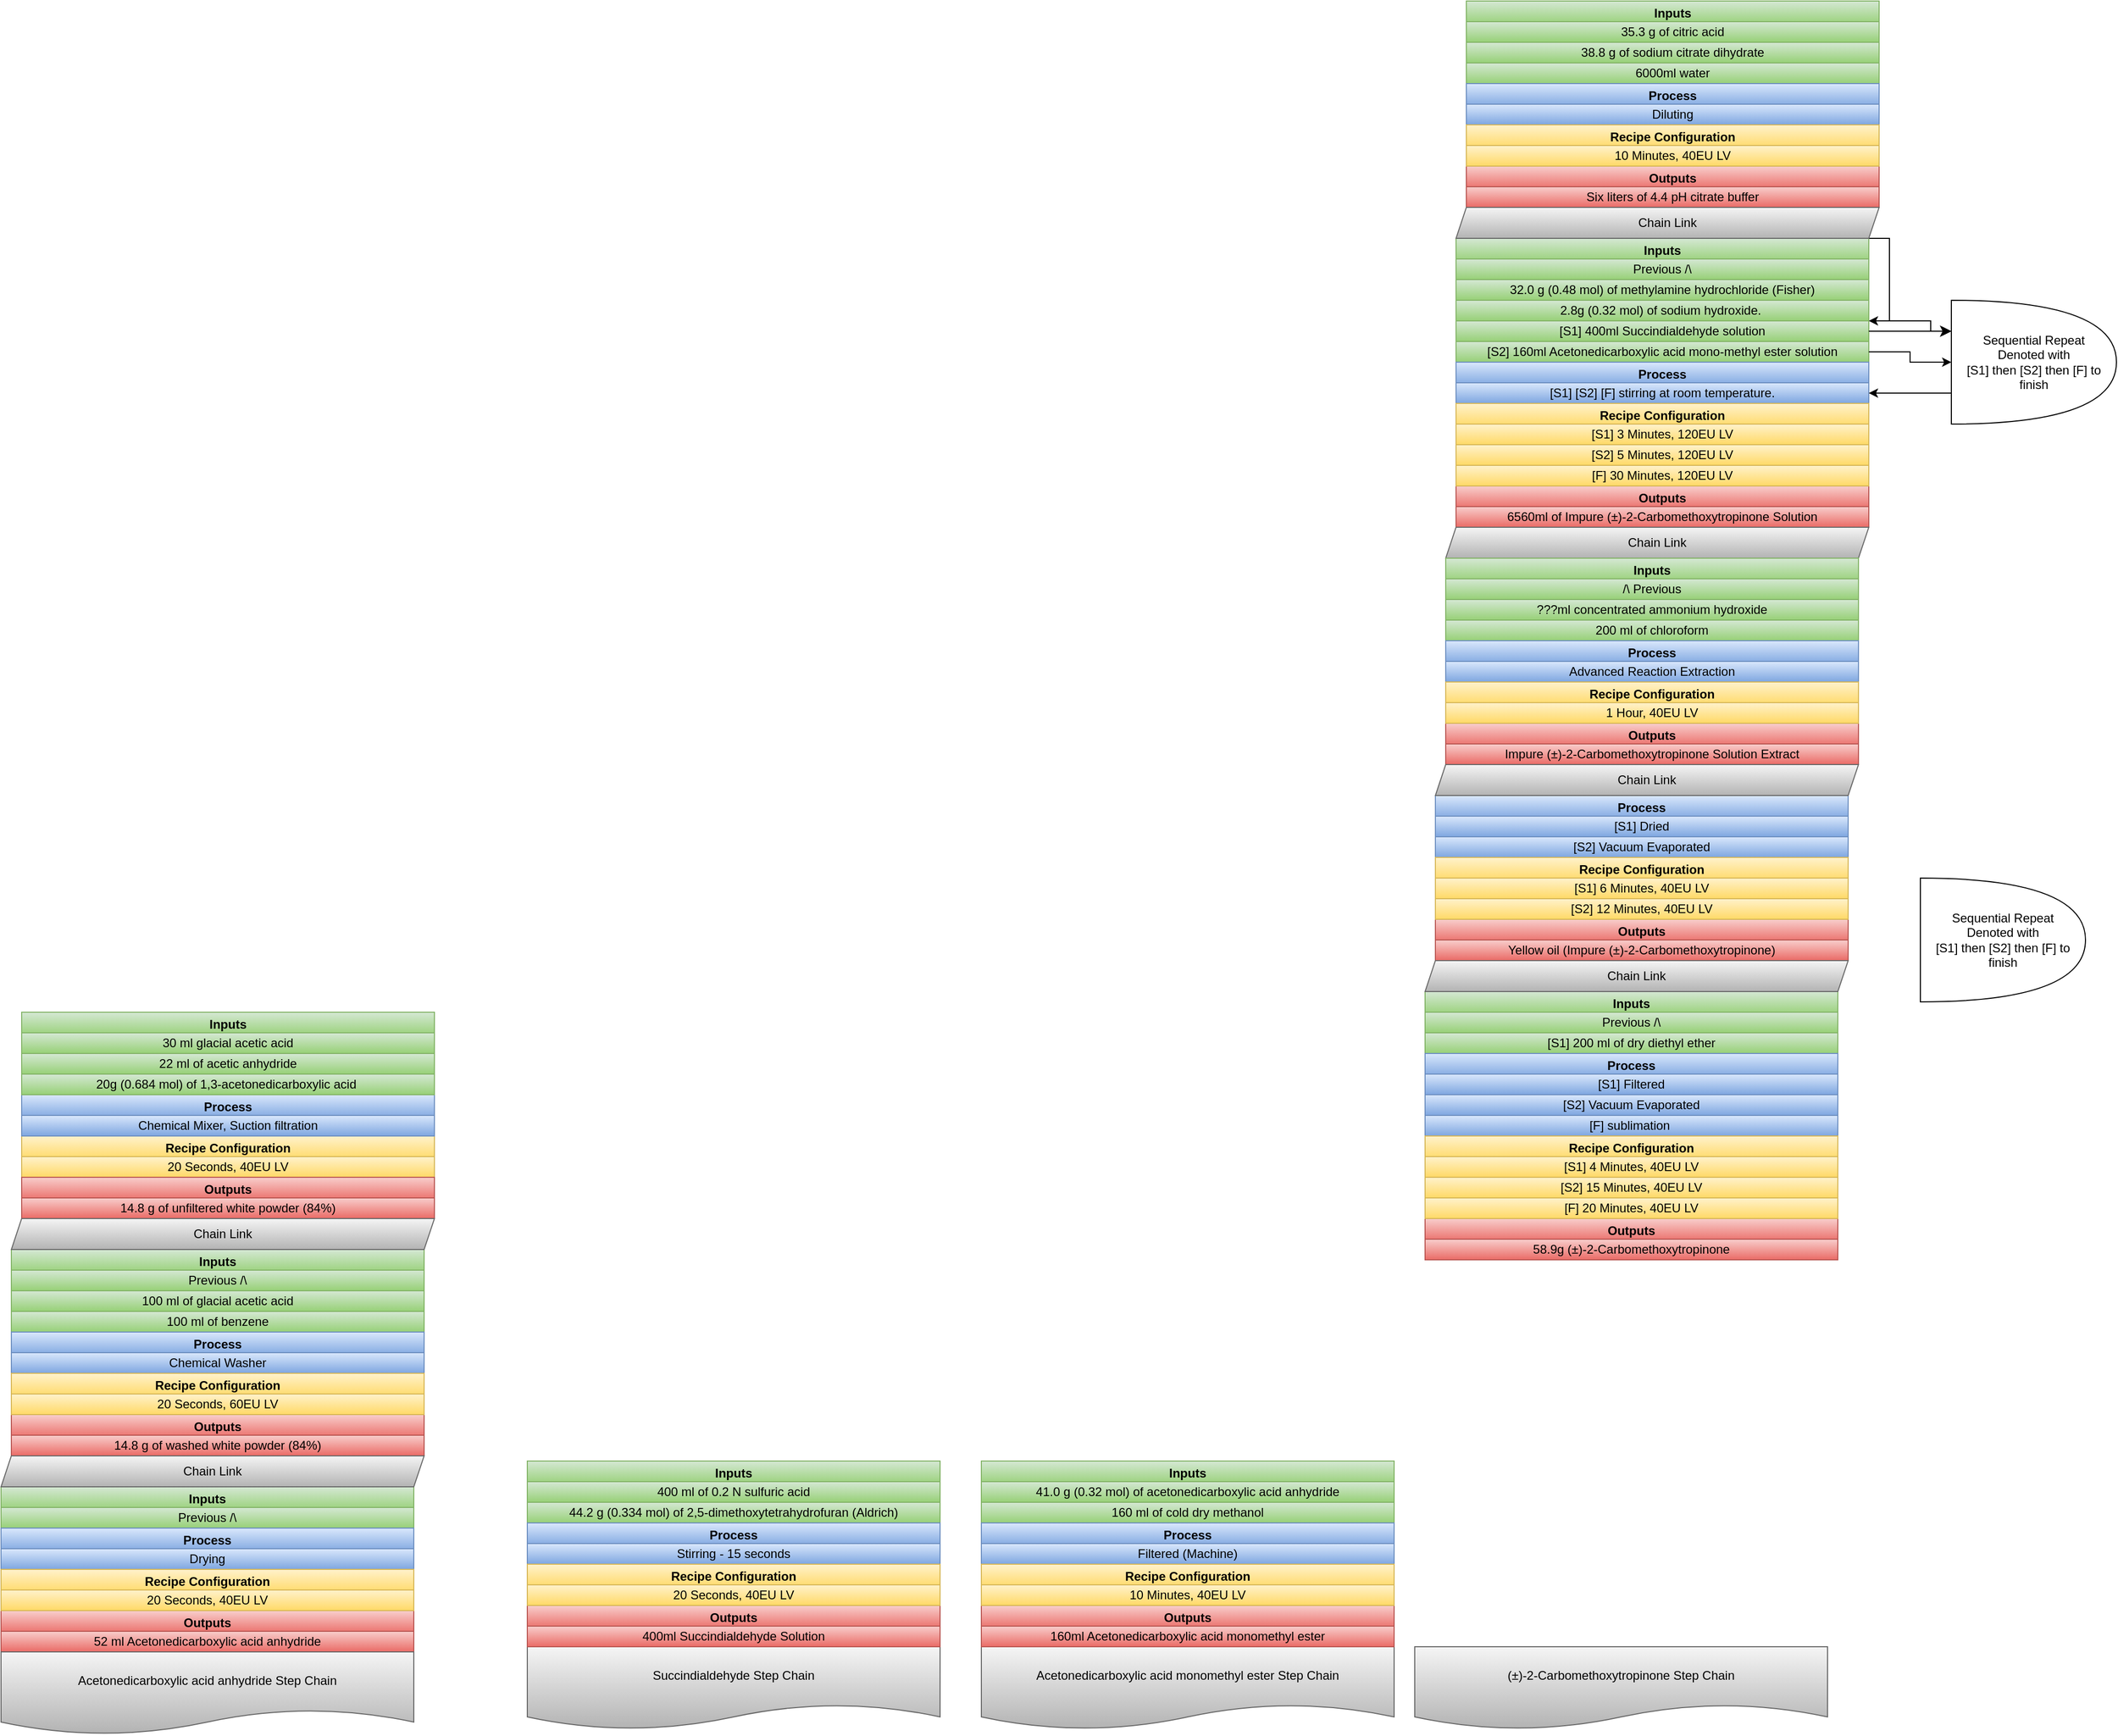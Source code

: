 <mxfile version="22.1.0" type="github">
  <diagram id="C5RBs43oDa-KdzZeNtuy" name="Page-1">
    <mxGraphModel dx="1067" dy="1624" grid="1" gridSize="10" guides="1" tooltips="1" connect="1" arrows="1" fold="1" page="1" pageScale="1" pageWidth="827" pageHeight="1169" math="0" shadow="0">
      <root>
        <mxCell id="WIyWlLk6GJQsqaUBKTNV-0" />
        <mxCell id="WIyWlLk6GJQsqaUBKTNV-1" parent="WIyWlLk6GJQsqaUBKTNV-0" />
        <mxCell id="jN8S7fCRklli_ahP0uXs-13" value="Outputs" style="swimlane;whiteSpace=wrap;html=1;fillColor=#f8cecc;strokeColor=#b85450;gradientColor=#ea6b66;" parent="WIyWlLk6GJQsqaUBKTNV-1" vertex="1">
          <mxGeometry x="70" y="580" width="400" height="40" as="geometry">
            <mxRectangle x="80" y="360" width="90" height="30" as="alternateBounds" />
          </mxGeometry>
        </mxCell>
        <mxCell id="jN8S7fCRklli_ahP0uXs-15" style="edgeStyle=orthogonalEdgeStyle;rounded=0;orthogonalLoop=1;jettySize=auto;html=1;exitX=0.5;exitY=1;exitDx=0;exitDy=0;fillColor=#f8cecc;strokeColor=#b85450;gradientColor=#ea6b66;" parent="jN8S7fCRklli_ahP0uXs-13" edge="1">
          <mxGeometry relative="1" as="geometry">
            <mxPoint x="150" y="40" as="sourcePoint" />
            <mxPoint x="150" y="40" as="targetPoint" />
          </mxGeometry>
        </mxCell>
        <mxCell id="jN8S7fCRklli_ahP0uXs-16" value="52 ml Acetonedicarboxylic acid anhydride" style="rounded=0;whiteSpace=wrap;html=1;fillColor=#f8cecc;strokeColor=#b85450;gradientColor=#ea6b66;" parent="jN8S7fCRklli_ahP0uXs-13" vertex="1">
          <mxGeometry y="20" width="400" height="20" as="geometry" />
        </mxCell>
        <mxCell id="jN8S7fCRklli_ahP0uXs-22" value="Acetonedicarboxylic acid anhydride Step Chain" style="shape=document;whiteSpace=wrap;html=1;boundedLbl=1;fillColor=#f5f5f5;gradientColor=#b3b3b3;strokeColor=#666666;" parent="WIyWlLk6GJQsqaUBKTNV-1" vertex="1">
          <mxGeometry x="70" y="620" width="400" height="80" as="geometry" />
        </mxCell>
        <mxCell id="jN8S7fCRklli_ahP0uXs-26" value="Inputs" style="swimlane;whiteSpace=wrap;html=1;fillColor=#d5e8d4;strokeColor=#82b366;gradientColor=#97d077;" parent="WIyWlLk6GJQsqaUBKTNV-1" vertex="1">
          <mxGeometry x="80" y="230" width="400" height="80" as="geometry">
            <mxRectangle x="80" y="230" width="80" height="30" as="alternateBounds" />
          </mxGeometry>
        </mxCell>
        <mxCell id="jN8S7fCRklli_ahP0uXs-27" value="Previous /\" style="rounded=0;whiteSpace=wrap;html=1;fillColor=#d5e8d4;strokeColor=#82b366;gradientColor=#97d077;" parent="jN8S7fCRklli_ahP0uXs-26" vertex="1">
          <mxGeometry y="20" width="400" height="20" as="geometry" />
        </mxCell>
        <mxCell id="jN8S7fCRklli_ahP0uXs-28" style="edgeStyle=orthogonalEdgeStyle;rounded=0;orthogonalLoop=1;jettySize=auto;html=1;exitX=0.5;exitY=1;exitDx=0;exitDy=0;fillColor=#d5e8d4;strokeColor=#82b366;gradientColor=#97d077;" parent="jN8S7fCRklli_ahP0uXs-26" source="jN8S7fCRklli_ahP0uXs-27" target="jN8S7fCRklli_ahP0uXs-27" edge="1">
          <mxGeometry relative="1" as="geometry" />
        </mxCell>
        <mxCell id="jN8S7fCRklli_ahP0uXs-29" value="100 ml of glacial acetic acid" style="rounded=0;whiteSpace=wrap;html=1;fillColor=#d5e8d4;strokeColor=#82b366;gradientColor=#97d077;" parent="jN8S7fCRklli_ahP0uXs-26" vertex="1">
          <mxGeometry y="40" width="400" height="20" as="geometry" />
        </mxCell>
        <mxCell id="jN8S7fCRklli_ahP0uXs-34" value="100 ml of benzene" style="rounded=0;whiteSpace=wrap;html=1;fillColor=#d5e8d4;strokeColor=#82b366;gradientColor=#97d077;" parent="jN8S7fCRklli_ahP0uXs-26" vertex="1">
          <mxGeometry y="60" width="400" height="20" as="geometry" />
        </mxCell>
        <mxCell id="jN8S7fCRklli_ahP0uXs-35" value="Process" style="swimlane;whiteSpace=wrap;html=1;fillColor=#dae8fc;strokeColor=#6c8ebf;gradientColor=#7ea6e0;" parent="WIyWlLk6GJQsqaUBKTNV-1" vertex="1">
          <mxGeometry x="80" y="310" width="400" height="40" as="geometry">
            <mxRectangle x="80" y="190" width="90" height="30" as="alternateBounds" />
          </mxGeometry>
        </mxCell>
        <mxCell id="jN8S7fCRklli_ahP0uXs-36" value="Chemical Washer" style="rounded=0;whiteSpace=wrap;html=1;fillColor=#dae8fc;strokeColor=#6c8ebf;gradientColor=#7ea6e0;" parent="jN8S7fCRklli_ahP0uXs-35" vertex="1">
          <mxGeometry y="20" width="400" height="20" as="geometry" />
        </mxCell>
        <mxCell id="jN8S7fCRklli_ahP0uXs-39" value="Outputs" style="swimlane;whiteSpace=wrap;html=1;fillColor=#f8cecc;strokeColor=#b85450;gradientColor=#ea6b66;startSize=23;" parent="WIyWlLk6GJQsqaUBKTNV-1" vertex="1">
          <mxGeometry x="80" y="390" width="400" height="40" as="geometry">
            <mxRectangle x="80" y="150" width="90" height="30" as="alternateBounds" />
          </mxGeometry>
        </mxCell>
        <mxCell id="jN8S7fCRklli_ahP0uXs-40" style="edgeStyle=orthogonalEdgeStyle;rounded=0;orthogonalLoop=1;jettySize=auto;html=1;exitX=0.5;exitY=1;exitDx=0;exitDy=0;fillColor=#f8cecc;strokeColor=#b85450;gradientColor=#ea6b66;" parent="jN8S7fCRklli_ahP0uXs-39" edge="1">
          <mxGeometry relative="1" as="geometry">
            <mxPoint x="150" y="40" as="sourcePoint" />
            <mxPoint x="150" y="40" as="targetPoint" />
          </mxGeometry>
        </mxCell>
        <mxCell id="jN8S7fCRklli_ahP0uXs-41" value="14.8 g of washed white powder (84%)" style="rounded=0;whiteSpace=wrap;html=1;fillColor=#f8cecc;strokeColor=#b85450;gradientColor=#ea6b66;" parent="jN8S7fCRklli_ahP0uXs-39" vertex="1">
          <mxGeometry y="20" width="400" height="20" as="geometry" />
        </mxCell>
        <mxCell id="jN8S7fCRklli_ahP0uXs-42" value="Inputs" style="swimlane;whiteSpace=wrap;html=1;fillColor=#d5e8d4;strokeColor=#82b366;gradientColor=#97d077;" parent="WIyWlLk6GJQsqaUBKTNV-1" vertex="1">
          <mxGeometry x="70" y="460" width="400" height="40" as="geometry">
            <mxRectangle x="80" y="230" width="80" height="30" as="alternateBounds" />
          </mxGeometry>
        </mxCell>
        <mxCell id="jN8S7fCRklli_ahP0uXs-43" value="Previous /\" style="rounded=0;whiteSpace=wrap;html=1;fillColor=#d5e8d4;strokeColor=#82b366;gradientColor=#97d077;" parent="jN8S7fCRklli_ahP0uXs-42" vertex="1">
          <mxGeometry y="20" width="400" height="20" as="geometry" />
        </mxCell>
        <mxCell id="jN8S7fCRklli_ahP0uXs-44" style="edgeStyle=orthogonalEdgeStyle;rounded=0;orthogonalLoop=1;jettySize=auto;html=1;exitX=0.5;exitY=1;exitDx=0;exitDy=0;fillColor=#d5e8d4;strokeColor=#82b366;gradientColor=#97d077;" parent="jN8S7fCRklli_ahP0uXs-42" source="jN8S7fCRklli_ahP0uXs-43" target="jN8S7fCRklli_ahP0uXs-43" edge="1">
          <mxGeometry relative="1" as="geometry" />
        </mxCell>
        <mxCell id="jN8S7fCRklli_ahP0uXs-47" value="Process" style="swimlane;whiteSpace=wrap;html=1;fillColor=#dae8fc;strokeColor=#6c8ebf;gradientColor=#7ea6e0;" parent="WIyWlLk6GJQsqaUBKTNV-1" vertex="1">
          <mxGeometry x="70" y="500" width="400" height="40" as="geometry">
            <mxRectangle x="80" y="190" width="90" height="30" as="alternateBounds" />
          </mxGeometry>
        </mxCell>
        <mxCell id="jN8S7fCRklli_ahP0uXs-48" value="Drying" style="rounded=0;whiteSpace=wrap;html=1;fillColor=#dae8fc;strokeColor=#6c8ebf;gradientColor=#7ea6e0;" parent="jN8S7fCRklli_ahP0uXs-47" vertex="1">
          <mxGeometry y="20" width="400" height="20" as="geometry" />
        </mxCell>
        <mxCell id="jN8S7fCRklli_ahP0uXs-62" value="Succindialdehyde&amp;nbsp;Step Chain" style="shape=document;whiteSpace=wrap;html=1;boundedLbl=1;fillColor=#f5f5f5;gradientColor=#b3b3b3;strokeColor=#666666;" parent="WIyWlLk6GJQsqaUBKTNV-1" vertex="1">
          <mxGeometry x="580" y="615" width="400" height="80" as="geometry" />
        </mxCell>
        <mxCell id="jN8S7fCRklli_ahP0uXs-83" value="Outputs" style="swimlane;whiteSpace=wrap;html=1;fillColor=#f8cecc;strokeColor=#b85450;gradientColor=#ea6b66;" parent="WIyWlLk6GJQsqaUBKTNV-1" vertex="1">
          <mxGeometry x="580" y="575" width="400" height="40" as="geometry">
            <mxRectangle x="80" y="360" width="90" height="30" as="alternateBounds" />
          </mxGeometry>
        </mxCell>
        <mxCell id="jN8S7fCRklli_ahP0uXs-84" style="edgeStyle=orthogonalEdgeStyle;rounded=0;orthogonalLoop=1;jettySize=auto;html=1;exitX=0.5;exitY=1;exitDx=0;exitDy=0;fillColor=#f8cecc;strokeColor=#b85450;gradientColor=#ea6b66;" parent="jN8S7fCRklli_ahP0uXs-83" edge="1">
          <mxGeometry relative="1" as="geometry">
            <mxPoint x="150" y="40" as="sourcePoint" />
            <mxPoint x="150" y="40" as="targetPoint" />
          </mxGeometry>
        </mxCell>
        <mxCell id="jN8S7fCRklli_ahP0uXs-85" value="400ml Succindialdehyde Solution" style="rounded=0;whiteSpace=wrap;html=1;fillColor=#f8cecc;strokeColor=#b85450;gradientColor=#ea6b66;" parent="jN8S7fCRklli_ahP0uXs-83" vertex="1">
          <mxGeometry y="20" width="400" height="20" as="geometry" />
        </mxCell>
        <mxCell id="jN8S7fCRklli_ahP0uXs-86" value="Inputs" style="swimlane;whiteSpace=wrap;html=1;fillColor=#d5e8d4;strokeColor=#82b366;gradientColor=#97d077;" parent="WIyWlLk6GJQsqaUBKTNV-1" vertex="1">
          <mxGeometry x="580" y="435" width="400" height="60" as="geometry">
            <mxRectangle x="80" y="230" width="80" height="30" as="alternateBounds" />
          </mxGeometry>
        </mxCell>
        <mxCell id="jN8S7fCRklli_ahP0uXs-87" value="400 ml of 0.2 N sulfuric acid" style="rounded=0;whiteSpace=wrap;html=1;fillColor=#d5e8d4;strokeColor=#82b366;gradientColor=#97d077;" parent="jN8S7fCRklli_ahP0uXs-86" vertex="1">
          <mxGeometry y="20" width="400" height="20" as="geometry" />
        </mxCell>
        <mxCell id="jN8S7fCRklli_ahP0uXs-88" style="edgeStyle=orthogonalEdgeStyle;rounded=0;orthogonalLoop=1;jettySize=auto;html=1;exitX=0.5;exitY=1;exitDx=0;exitDy=0;fillColor=#d5e8d4;strokeColor=#82b366;gradientColor=#97d077;" parent="jN8S7fCRklli_ahP0uXs-86" source="jN8S7fCRklli_ahP0uXs-87" target="jN8S7fCRklli_ahP0uXs-87" edge="1">
          <mxGeometry relative="1" as="geometry" />
        </mxCell>
        <mxCell id="jN8S7fCRklli_ahP0uXs-94" value="44.2 g (0.334 mol) of 2,5-dimethoxytetrahydrofuran (Aldrich)" style="rounded=0;whiteSpace=wrap;html=1;fillColor=#d5e8d4;strokeColor=#82b366;gradientColor=#97d077;" parent="jN8S7fCRklli_ahP0uXs-86" vertex="1">
          <mxGeometry y="40" width="400" height="20" as="geometry" />
        </mxCell>
        <mxCell id="jN8S7fCRklli_ahP0uXs-89" value="Process" style="swimlane;whiteSpace=wrap;html=1;fillColor=#dae8fc;strokeColor=#6c8ebf;gradientColor=#7ea6e0;" parent="WIyWlLk6GJQsqaUBKTNV-1" vertex="1">
          <mxGeometry x="580" y="495" width="400" height="40" as="geometry">
            <mxRectangle x="80" y="190" width="90" height="30" as="alternateBounds" />
          </mxGeometry>
        </mxCell>
        <mxCell id="jN8S7fCRklli_ahP0uXs-90" value="Stirring - 15 seconds" style="rounded=0;whiteSpace=wrap;html=1;fillColor=#dae8fc;strokeColor=#6c8ebf;gradientColor=#7ea6e0;" parent="jN8S7fCRklli_ahP0uXs-89" vertex="1">
          <mxGeometry y="20" width="400" height="20" as="geometry" />
        </mxCell>
        <mxCell id="jN8S7fCRklli_ahP0uXs-97" value="Recipe Configuration" style="swimlane;whiteSpace=wrap;html=1;fillColor=#fff2cc;strokeColor=#d6b656;gradientColor=#ffd966;" parent="WIyWlLk6GJQsqaUBKTNV-1" vertex="1">
          <mxGeometry x="90" y="120" width="400" height="40" as="geometry">
            <mxRectangle x="80" y="190" width="90" height="30" as="alternateBounds" />
          </mxGeometry>
        </mxCell>
        <mxCell id="jN8S7fCRklli_ahP0uXs-98" value="20 Seconds, 40EU LV" style="rounded=0;whiteSpace=wrap;html=1;fillColor=#fff2cc;strokeColor=#d6b656;gradientColor=#ffd966;" parent="jN8S7fCRklli_ahP0uXs-97" vertex="1">
          <mxGeometry y="20" width="400" height="20" as="geometry" />
        </mxCell>
        <mxCell id="jN8S7fCRklli_ahP0uXs-18" value="Process" style="swimlane;whiteSpace=wrap;html=1;fillColor=#dae8fc;strokeColor=#6c8ebf;gradientColor=#7ea6e0;" parent="WIyWlLk6GJQsqaUBKTNV-1" vertex="1">
          <mxGeometry x="90" y="80" width="400" height="40" as="geometry">
            <mxRectangle x="80" y="190" width="90" height="30" as="alternateBounds" />
          </mxGeometry>
        </mxCell>
        <mxCell id="jN8S7fCRklli_ahP0uXs-20" value="Chemical Mixer, Suction filtration" style="rounded=0;whiteSpace=wrap;html=1;fillColor=#dae8fc;strokeColor=#6c8ebf;gradientColor=#7ea6e0;" parent="jN8S7fCRklli_ahP0uXs-18" vertex="1">
          <mxGeometry y="20" width="400" height="20" as="geometry" />
        </mxCell>
        <mxCell id="jN8S7fCRklli_ahP0uXs-3" value="Inputs" style="swimlane;whiteSpace=wrap;html=1;fillColor=#d5e8d4;strokeColor=#82b366;gradientColor=#97d077;" parent="WIyWlLk6GJQsqaUBKTNV-1" vertex="1">
          <mxGeometry x="90" width="400" height="80" as="geometry">
            <mxRectangle x="80" y="70" width="80" height="30" as="alternateBounds" />
          </mxGeometry>
        </mxCell>
        <mxCell id="jN8S7fCRklli_ahP0uXs-0" value="30 ml glacial acetic acid" style="rounded=0;whiteSpace=wrap;html=1;fillColor=#d5e8d4;strokeColor=#82b366;gradientColor=#97d077;" parent="jN8S7fCRklli_ahP0uXs-3" vertex="1">
          <mxGeometry y="20" width="400" height="20" as="geometry" />
        </mxCell>
        <mxCell id="jN8S7fCRklli_ahP0uXs-1" style="edgeStyle=orthogonalEdgeStyle;rounded=0;orthogonalLoop=1;jettySize=auto;html=1;exitX=0.5;exitY=1;exitDx=0;exitDy=0;fillColor=#d5e8d4;strokeColor=#82b366;gradientColor=#97d077;" parent="jN8S7fCRklli_ahP0uXs-3" source="jN8S7fCRklli_ahP0uXs-0" target="jN8S7fCRklli_ahP0uXs-0" edge="1">
          <mxGeometry relative="1" as="geometry" />
        </mxCell>
        <mxCell id="jN8S7fCRklli_ahP0uXs-2" value="22 ml of acetic anhydride" style="rounded=0;whiteSpace=wrap;html=1;fillColor=#d5e8d4;strokeColor=#82b366;gradientColor=#97d077;" parent="jN8S7fCRklli_ahP0uXs-3" vertex="1">
          <mxGeometry y="40" width="400" height="20" as="geometry" />
        </mxCell>
        <mxCell id="jN8S7fCRklli_ahP0uXs-12" value="20g (0.684 mol) of 1,3-acetonedicarboxylic acid&amp;nbsp;" style="rounded=0;whiteSpace=wrap;html=1;fillColor=#d5e8d4;strokeColor=#82b366;gradientColor=#97d077;" parent="jN8S7fCRklli_ahP0uXs-3" vertex="1">
          <mxGeometry y="60" width="400" height="20" as="geometry" />
        </mxCell>
        <mxCell id="jN8S7fCRklli_ahP0uXs-23" value="Outputs" style="swimlane;whiteSpace=wrap;html=1;fillColor=#f8cecc;strokeColor=#b85450;gradientColor=#ea6b66;" parent="WIyWlLk6GJQsqaUBKTNV-1" vertex="1">
          <mxGeometry x="90" y="160" width="400" height="40" as="geometry">
            <mxRectangle x="80" y="150" width="90" height="30" as="alternateBounds" />
          </mxGeometry>
        </mxCell>
        <mxCell id="jN8S7fCRklli_ahP0uXs-24" style="edgeStyle=orthogonalEdgeStyle;rounded=0;orthogonalLoop=1;jettySize=auto;html=1;exitX=0.5;exitY=1;exitDx=0;exitDy=0;fillColor=#f8cecc;strokeColor=#b85450;gradientColor=#ea6b66;" parent="jN8S7fCRklli_ahP0uXs-23" edge="1">
          <mxGeometry relative="1" as="geometry">
            <mxPoint x="150" y="40" as="sourcePoint" />
            <mxPoint x="150" y="40" as="targetPoint" />
          </mxGeometry>
        </mxCell>
        <mxCell id="jN8S7fCRklli_ahP0uXs-25" value="14.8 g of unfiltered white powder (84%)" style="rounded=0;whiteSpace=wrap;html=1;fillColor=#f8cecc;strokeColor=#b85450;gradientColor=#ea6b66;" parent="jN8S7fCRklli_ahP0uXs-23" vertex="1">
          <mxGeometry y="20" width="400" height="20" as="geometry" />
        </mxCell>
        <mxCell id="jN8S7fCRklli_ahP0uXs-99" value="Recipe Configuration" style="swimlane;whiteSpace=wrap;html=1;fillColor=#fff2cc;strokeColor=#d6b656;gradientColor=#ffd966;startSize=23;" parent="WIyWlLk6GJQsqaUBKTNV-1" vertex="1">
          <mxGeometry x="80" y="350" width="400" height="40" as="geometry">
            <mxRectangle x="80" y="190" width="90" height="30" as="alternateBounds" />
          </mxGeometry>
        </mxCell>
        <mxCell id="jN8S7fCRklli_ahP0uXs-100" value="20 Seconds, 60EU LV" style="rounded=0;whiteSpace=wrap;html=1;fillColor=#fff2cc;strokeColor=#d6b656;gradientColor=#ffd966;" parent="jN8S7fCRklli_ahP0uXs-99" vertex="1">
          <mxGeometry y="20" width="400" height="20" as="geometry" />
        </mxCell>
        <mxCell id="jN8S7fCRklli_ahP0uXs-101" value="Chain Link" style="shape=parallelogram;perimeter=parallelogramPerimeter;whiteSpace=wrap;html=1;fixedSize=1;fillColor=#f5f5f5;gradientColor=#b3b3b3;strokeColor=#666666;size=10;" parent="WIyWlLk6GJQsqaUBKTNV-1" vertex="1">
          <mxGeometry x="80" y="200" width="410" height="30" as="geometry" />
        </mxCell>
        <mxCell id="jN8S7fCRklli_ahP0uXs-102" value="Chain Link" style="shape=parallelogram;perimeter=parallelogramPerimeter;whiteSpace=wrap;html=1;fixedSize=1;fillColor=#f5f5f5;gradientColor=#b3b3b3;strokeColor=#666666;size=10;" parent="WIyWlLk6GJQsqaUBKTNV-1" vertex="1">
          <mxGeometry x="70" y="430" width="410" height="30" as="geometry" />
        </mxCell>
        <mxCell id="jN8S7fCRklli_ahP0uXs-103" value="Recipe Configuration" style="swimlane;whiteSpace=wrap;html=1;fillColor=#fff2cc;strokeColor=#d6b656;gradientColor=#ffd966;" parent="WIyWlLk6GJQsqaUBKTNV-1" vertex="1">
          <mxGeometry x="70" y="540" width="400" height="40" as="geometry">
            <mxRectangle x="80" y="190" width="90" height="30" as="alternateBounds" />
          </mxGeometry>
        </mxCell>
        <mxCell id="jN8S7fCRklli_ahP0uXs-104" value="20 Seconds, 40EU LV" style="rounded=0;whiteSpace=wrap;html=1;fillColor=#fff2cc;strokeColor=#d6b656;gradientColor=#ffd966;" parent="jN8S7fCRklli_ahP0uXs-103" vertex="1">
          <mxGeometry y="20" width="400" height="20" as="geometry" />
        </mxCell>
        <mxCell id="jN8S7fCRklli_ahP0uXs-105" value="Recipe Configuration" style="swimlane;whiteSpace=wrap;html=1;fillColor=#fff2cc;strokeColor=#d6b656;gradientColor=#ffd966;" parent="WIyWlLk6GJQsqaUBKTNV-1" vertex="1">
          <mxGeometry x="580" y="535" width="400" height="40" as="geometry">
            <mxRectangle x="80" y="190" width="90" height="30" as="alternateBounds" />
          </mxGeometry>
        </mxCell>
        <mxCell id="jN8S7fCRklli_ahP0uXs-106" value="20 Seconds, 40EU LV" style="rounded=0;whiteSpace=wrap;html=1;fillColor=#fff2cc;strokeColor=#d6b656;gradientColor=#ffd966;" parent="jN8S7fCRklli_ahP0uXs-105" vertex="1">
          <mxGeometry y="20" width="400" height="20" as="geometry" />
        </mxCell>
        <mxCell id="jN8S7fCRklli_ahP0uXs-108" value="Acetonedicarboxylic acid monomethyl ester Step Chain" style="shape=document;whiteSpace=wrap;html=1;boundedLbl=1;fillColor=#f5f5f5;gradientColor=#b3b3b3;strokeColor=#666666;" parent="WIyWlLk6GJQsqaUBKTNV-1" vertex="1">
          <mxGeometry x="1020" y="615" width="400" height="80" as="geometry" />
        </mxCell>
        <mxCell id="jN8S7fCRklli_ahP0uXs-109" value="Outputs" style="swimlane;whiteSpace=wrap;html=1;fillColor=#f8cecc;strokeColor=#b85450;gradientColor=#ea6b66;" parent="WIyWlLk6GJQsqaUBKTNV-1" vertex="1">
          <mxGeometry x="1020" y="575" width="400" height="40" as="geometry">
            <mxRectangle x="80" y="360" width="90" height="30" as="alternateBounds" />
          </mxGeometry>
        </mxCell>
        <mxCell id="jN8S7fCRklli_ahP0uXs-110" style="edgeStyle=orthogonalEdgeStyle;rounded=0;orthogonalLoop=1;jettySize=auto;html=1;exitX=0.5;exitY=1;exitDx=0;exitDy=0;fillColor=#f8cecc;strokeColor=#b85450;gradientColor=#ea6b66;" parent="jN8S7fCRklli_ahP0uXs-109" edge="1">
          <mxGeometry relative="1" as="geometry">
            <mxPoint x="150" y="40" as="sourcePoint" />
            <mxPoint x="150" y="40" as="targetPoint" />
          </mxGeometry>
        </mxCell>
        <mxCell id="jN8S7fCRklli_ahP0uXs-111" value="160ml Acetonedicarboxylic acid monomethyl ester" style="rounded=0;whiteSpace=wrap;html=1;fillColor=#f8cecc;strokeColor=#b85450;gradientColor=#ea6b66;" parent="jN8S7fCRklli_ahP0uXs-109" vertex="1">
          <mxGeometry y="20" width="400" height="20" as="geometry" />
        </mxCell>
        <mxCell id="jN8S7fCRklli_ahP0uXs-112" value="Inputs" style="swimlane;whiteSpace=wrap;html=1;fillColor=#d5e8d4;strokeColor=#82b366;gradientColor=#97d077;" parent="WIyWlLk6GJQsqaUBKTNV-1" vertex="1">
          <mxGeometry x="1020" y="435" width="400" height="60" as="geometry">
            <mxRectangle x="80" y="230" width="80" height="30" as="alternateBounds" />
          </mxGeometry>
        </mxCell>
        <mxCell id="jN8S7fCRklli_ahP0uXs-113" value="41.0 g (0.32 mol) of acetonedicarboxylic acid anhydride" style="rounded=0;whiteSpace=wrap;html=1;fillColor=#d5e8d4;strokeColor=#82b366;gradientColor=#97d077;" parent="jN8S7fCRklli_ahP0uXs-112" vertex="1">
          <mxGeometry y="20" width="400" height="20" as="geometry" />
        </mxCell>
        <mxCell id="jN8S7fCRklli_ahP0uXs-114" style="edgeStyle=orthogonalEdgeStyle;rounded=0;orthogonalLoop=1;jettySize=auto;html=1;exitX=0.5;exitY=1;exitDx=0;exitDy=0;fillColor=#d5e8d4;strokeColor=#82b366;gradientColor=#97d077;" parent="jN8S7fCRklli_ahP0uXs-112" source="jN8S7fCRklli_ahP0uXs-113" target="jN8S7fCRklli_ahP0uXs-113" edge="1">
          <mxGeometry relative="1" as="geometry" />
        </mxCell>
        <mxCell id="jN8S7fCRklli_ahP0uXs-115" value="160 ml of cold dry methanol" style="rounded=0;whiteSpace=wrap;html=1;fillColor=#d5e8d4;strokeColor=#82b366;gradientColor=#97d077;" parent="jN8S7fCRklli_ahP0uXs-112" vertex="1">
          <mxGeometry y="40" width="400" height="20" as="geometry" />
        </mxCell>
        <mxCell id="jN8S7fCRklli_ahP0uXs-116" value="Process" style="swimlane;whiteSpace=wrap;html=1;fillColor=#dae8fc;strokeColor=#6c8ebf;gradientColor=#7ea6e0;" parent="WIyWlLk6GJQsqaUBKTNV-1" vertex="1">
          <mxGeometry x="1020" y="495" width="400" height="40" as="geometry">
            <mxRectangle x="80" y="190" width="90" height="30" as="alternateBounds" />
          </mxGeometry>
        </mxCell>
        <mxCell id="jN8S7fCRklli_ahP0uXs-117" value="Filtered (Machine)" style="rounded=0;whiteSpace=wrap;html=1;fillColor=#dae8fc;strokeColor=#6c8ebf;gradientColor=#7ea6e0;" parent="jN8S7fCRklli_ahP0uXs-116" vertex="1">
          <mxGeometry y="20" width="400" height="20" as="geometry" />
        </mxCell>
        <mxCell id="jN8S7fCRklli_ahP0uXs-118" value="Recipe Configuration" style="swimlane;whiteSpace=wrap;html=1;fillColor=#fff2cc;strokeColor=#d6b656;gradientColor=#ffd966;" parent="WIyWlLk6GJQsqaUBKTNV-1" vertex="1">
          <mxGeometry x="1020" y="535" width="400" height="40" as="geometry">
            <mxRectangle x="80" y="190" width="90" height="30" as="alternateBounds" />
          </mxGeometry>
        </mxCell>
        <mxCell id="jN8S7fCRklli_ahP0uXs-119" value="10 Minutes, 40EU LV" style="rounded=0;whiteSpace=wrap;html=1;fillColor=#fff2cc;strokeColor=#d6b656;gradientColor=#ffd966;" parent="jN8S7fCRklli_ahP0uXs-118" vertex="1">
          <mxGeometry y="20" width="400" height="20" as="geometry" />
        </mxCell>
        <mxCell id="z9s_jIsvvUNa6NwMSLwl-0" value="(±)-2-Carbomethoxytropinone Step Chain" style="shape=document;whiteSpace=wrap;html=1;boundedLbl=1;fillColor=#f5f5f5;gradientColor=#b3b3b3;strokeColor=#666666;" parent="WIyWlLk6GJQsqaUBKTNV-1" vertex="1">
          <mxGeometry x="1440" y="615" width="400" height="80" as="geometry" />
        </mxCell>
        <mxCell id="z9s_jIsvvUNa6NwMSLwl-1" value="Outputs" style="swimlane;whiteSpace=wrap;html=1;fillColor=#f8cecc;strokeColor=#b85450;gradientColor=#ea6b66;" parent="WIyWlLk6GJQsqaUBKTNV-1" vertex="1">
          <mxGeometry x="1490" y="-820" width="400" height="40" as="geometry">
            <mxRectangle x="80" y="360" width="90" height="30" as="alternateBounds" />
          </mxGeometry>
        </mxCell>
        <mxCell id="z9s_jIsvvUNa6NwMSLwl-2" style="edgeStyle=orthogonalEdgeStyle;rounded=0;orthogonalLoop=1;jettySize=auto;html=1;exitX=0.5;exitY=1;exitDx=0;exitDy=0;fillColor=#f8cecc;strokeColor=#b85450;gradientColor=#ea6b66;" parent="z9s_jIsvvUNa6NwMSLwl-1" edge="1">
          <mxGeometry relative="1" as="geometry">
            <mxPoint x="150" y="40" as="sourcePoint" />
            <mxPoint x="150" y="40" as="targetPoint" />
          </mxGeometry>
        </mxCell>
        <mxCell id="z9s_jIsvvUNa6NwMSLwl-3" value="Six liters of 4.4 pH citrate buffer" style="rounded=0;whiteSpace=wrap;html=1;fillColor=#f8cecc;strokeColor=#b85450;gradientColor=#ea6b66;" parent="z9s_jIsvvUNa6NwMSLwl-1" vertex="1">
          <mxGeometry y="20" width="400" height="20" as="geometry" />
        </mxCell>
        <mxCell id="z9s_jIsvvUNa6NwMSLwl-4" value="Inputs" style="swimlane;whiteSpace=wrap;html=1;fillColor=#d5e8d4;strokeColor=#82b366;gradientColor=#97d077;" parent="WIyWlLk6GJQsqaUBKTNV-1" vertex="1">
          <mxGeometry x="1490" y="-980" width="400" height="80" as="geometry">
            <mxRectangle x="80" y="230" width="80" height="30" as="alternateBounds" />
          </mxGeometry>
        </mxCell>
        <mxCell id="z9s_jIsvvUNa6NwMSLwl-5" value="35.3 g of citric acid" style="rounded=0;whiteSpace=wrap;html=1;fillColor=#d5e8d4;strokeColor=#82b366;gradientColor=#97d077;" parent="z9s_jIsvvUNa6NwMSLwl-4" vertex="1">
          <mxGeometry y="20" width="400" height="20" as="geometry" />
        </mxCell>
        <mxCell id="z9s_jIsvvUNa6NwMSLwl-6" style="edgeStyle=orthogonalEdgeStyle;rounded=0;orthogonalLoop=1;jettySize=auto;html=1;exitX=0.5;exitY=1;exitDx=0;exitDy=0;fillColor=#d5e8d4;strokeColor=#82b366;gradientColor=#97d077;" parent="z9s_jIsvvUNa6NwMSLwl-4" source="z9s_jIsvvUNa6NwMSLwl-5" target="z9s_jIsvvUNa6NwMSLwl-5" edge="1">
          <mxGeometry relative="1" as="geometry" />
        </mxCell>
        <mxCell id="z9s_jIsvvUNa6NwMSLwl-7" value="38.8 g of sodium citrate dihydrate" style="rounded=0;whiteSpace=wrap;html=1;fillColor=#d5e8d4;strokeColor=#82b366;gradientColor=#97d077;" parent="z9s_jIsvvUNa6NwMSLwl-4" vertex="1">
          <mxGeometry y="40" width="400" height="20" as="geometry" />
        </mxCell>
        <mxCell id="z9s_jIsvvUNa6NwMSLwl-13" value="6000ml water" style="rounded=0;whiteSpace=wrap;html=1;fillColor=#d5e8d4;strokeColor=#82b366;gradientColor=#97d077;" parent="z9s_jIsvvUNa6NwMSLwl-4" vertex="1">
          <mxGeometry y="60" width="400" height="20" as="geometry" />
        </mxCell>
        <mxCell id="z9s_jIsvvUNa6NwMSLwl-8" value="Process" style="swimlane;whiteSpace=wrap;html=1;fillColor=#dae8fc;strokeColor=#6c8ebf;gradientColor=#7ea6e0;" parent="WIyWlLk6GJQsqaUBKTNV-1" vertex="1">
          <mxGeometry x="1490" y="-900" width="400" height="40" as="geometry">
            <mxRectangle x="80" y="190" width="90" height="30" as="alternateBounds" />
          </mxGeometry>
        </mxCell>
        <mxCell id="z9s_jIsvvUNa6NwMSLwl-9" value="Diluting" style="rounded=0;whiteSpace=wrap;html=1;fillColor=#dae8fc;strokeColor=#6c8ebf;gradientColor=#7ea6e0;" parent="z9s_jIsvvUNa6NwMSLwl-8" vertex="1">
          <mxGeometry y="20" width="400" height="20" as="geometry" />
        </mxCell>
        <mxCell id="z9s_jIsvvUNa6NwMSLwl-10" value="Recipe Configuration" style="swimlane;whiteSpace=wrap;html=1;fillColor=#fff2cc;strokeColor=#d6b656;gradientColor=#ffd966;" parent="WIyWlLk6GJQsqaUBKTNV-1" vertex="1">
          <mxGeometry x="1490" y="-860" width="400" height="40" as="geometry">
            <mxRectangle x="80" y="190" width="90" height="30" as="alternateBounds" />
          </mxGeometry>
        </mxCell>
        <mxCell id="z9s_jIsvvUNa6NwMSLwl-11" value="10 Minutes, 40EU LV" style="rounded=0;whiteSpace=wrap;html=1;fillColor=#fff2cc;strokeColor=#d6b656;gradientColor=#ffd966;" parent="z9s_jIsvvUNa6NwMSLwl-10" vertex="1">
          <mxGeometry y="20" width="400" height="20" as="geometry" />
        </mxCell>
        <mxCell id="z9s_jIsvvUNa6NwMSLwl-14" value="Outputs" style="swimlane;whiteSpace=wrap;html=1;fillColor=#f8cecc;strokeColor=#b85450;gradientColor=#ea6b66;" parent="WIyWlLk6GJQsqaUBKTNV-1" vertex="1">
          <mxGeometry x="1480" y="-510" width="400" height="40" as="geometry">
            <mxRectangle x="80" y="360" width="90" height="30" as="alternateBounds" />
          </mxGeometry>
        </mxCell>
        <mxCell id="z9s_jIsvvUNa6NwMSLwl-15" style="edgeStyle=orthogonalEdgeStyle;rounded=0;orthogonalLoop=1;jettySize=auto;html=1;exitX=0.5;exitY=1;exitDx=0;exitDy=0;fillColor=#f8cecc;strokeColor=#b85450;gradientColor=#ea6b66;" parent="z9s_jIsvvUNa6NwMSLwl-14" edge="1">
          <mxGeometry relative="1" as="geometry">
            <mxPoint x="150" y="40" as="sourcePoint" />
            <mxPoint x="150" y="40" as="targetPoint" />
          </mxGeometry>
        </mxCell>
        <mxCell id="z9s_jIsvvUNa6NwMSLwl-16" value="6560ml of Impure (±)-2-Carbomethoxytropinone Solution" style="rounded=0;whiteSpace=wrap;html=1;fillColor=#f8cecc;strokeColor=#b85450;gradientColor=#ea6b66;" parent="z9s_jIsvvUNa6NwMSLwl-14" vertex="1">
          <mxGeometry y="20" width="400" height="20" as="geometry" />
        </mxCell>
        <mxCell id="z9s_jIsvvUNa6NwMSLwl-17" value="Inputs" style="swimlane;whiteSpace=wrap;html=1;fillColor=#d5e8d4;strokeColor=#82b366;gradientColor=#97d077;" parent="WIyWlLk6GJQsqaUBKTNV-1" vertex="1">
          <mxGeometry x="1480" y="-750" width="400" height="120" as="geometry">
            <mxRectangle x="80" y="230" width="80" height="30" as="alternateBounds" />
          </mxGeometry>
        </mxCell>
        <mxCell id="z9s_jIsvvUNa6NwMSLwl-18" value="Previous /\" style="rounded=0;whiteSpace=wrap;html=1;fillColor=#d5e8d4;strokeColor=#82b366;gradientColor=#97d077;" parent="z9s_jIsvvUNa6NwMSLwl-17" vertex="1">
          <mxGeometry y="20" width="400" height="20" as="geometry" />
        </mxCell>
        <mxCell id="z9s_jIsvvUNa6NwMSLwl-19" style="edgeStyle=orthogonalEdgeStyle;rounded=0;orthogonalLoop=1;jettySize=auto;html=1;exitX=0.5;exitY=1;exitDx=0;exitDy=0;fillColor=#d5e8d4;strokeColor=#82b366;gradientColor=#97d077;" parent="z9s_jIsvvUNa6NwMSLwl-17" source="z9s_jIsvvUNa6NwMSLwl-18" target="z9s_jIsvvUNa6NwMSLwl-18" edge="1">
          <mxGeometry relative="1" as="geometry" />
        </mxCell>
        <mxCell id="z9s_jIsvvUNa6NwMSLwl-20" value="32.0 g (0.48 mol) of methylamine hydrochloride (Fisher)" style="rounded=0;whiteSpace=wrap;html=1;fillColor=#d5e8d4;strokeColor=#82b366;gradientColor=#97d077;" parent="z9s_jIsvvUNa6NwMSLwl-17" vertex="1">
          <mxGeometry y="40" width="400" height="20" as="geometry" />
        </mxCell>
        <mxCell id="z9s_jIsvvUNa6NwMSLwl-21" value="2.8g (0.32 mol) of sodium hydroxide.&amp;nbsp;" style="rounded=0;whiteSpace=wrap;html=1;fillColor=#d5e8d4;strokeColor=#82b366;gradientColor=#97d077;" parent="z9s_jIsvvUNa6NwMSLwl-17" vertex="1">
          <mxGeometry y="60" width="400" height="20" as="geometry" />
        </mxCell>
        <mxCell id="z9s_jIsvvUNa6NwMSLwl-27" value="[S1] 400ml Succindialdehyde solution" style="rounded=0;whiteSpace=wrap;html=1;fillColor=#d5e8d4;strokeColor=#82b366;gradientColor=#97d077;" parent="z9s_jIsvvUNa6NwMSLwl-17" vertex="1">
          <mxGeometry y="80" width="400" height="20" as="geometry" />
        </mxCell>
        <mxCell id="z9s_jIsvvUNa6NwMSLwl-28" value="[S2] 160ml Acetonedicarboxylic acid mono-methyl ester solution" style="rounded=0;whiteSpace=wrap;html=1;fillColor=#d5e8d4;strokeColor=#82b366;gradientColor=#97d077;" parent="z9s_jIsvvUNa6NwMSLwl-17" vertex="1">
          <mxGeometry y="100" width="400" height="20" as="geometry" />
        </mxCell>
        <mxCell id="z9s_jIsvvUNa6NwMSLwl-37" style="edgeStyle=orthogonalEdgeStyle;rounded=0;orthogonalLoop=1;jettySize=auto;html=1;exitX=1;exitY=0;exitDx=0;exitDy=0;entryX=1;entryY=1;entryDx=0;entryDy=0;" parent="z9s_jIsvvUNa6NwMSLwl-17" source="z9s_jIsvvUNa6NwMSLwl-17" target="z9s_jIsvvUNa6NwMSLwl-21" edge="1">
          <mxGeometry relative="1" as="geometry">
            <Array as="points">
              <mxPoint x="420" />
              <mxPoint x="420" y="80" />
            </Array>
          </mxGeometry>
        </mxCell>
        <mxCell id="z9s_jIsvvUNa6NwMSLwl-22" value="Process" style="swimlane;whiteSpace=wrap;html=1;fillColor=#dae8fc;strokeColor=#6c8ebf;gradientColor=#7ea6e0;" parent="WIyWlLk6GJQsqaUBKTNV-1" vertex="1">
          <mxGeometry x="1480" y="-630" width="400" height="40" as="geometry">
            <mxRectangle x="80" y="190" width="90" height="30" as="alternateBounds" />
          </mxGeometry>
        </mxCell>
        <mxCell id="z9s_jIsvvUNa6NwMSLwl-23" value="[S1] [S2] [F] stirring at room temperature." style="rounded=0;whiteSpace=wrap;html=1;fillColor=#dae8fc;strokeColor=#6c8ebf;gradientColor=#7ea6e0;" parent="z9s_jIsvvUNa6NwMSLwl-22" vertex="1">
          <mxGeometry y="20" width="400" height="20" as="geometry" />
        </mxCell>
        <mxCell id="z9s_jIsvvUNa6NwMSLwl-24" value="Recipe Configuration" style="swimlane;whiteSpace=wrap;html=1;fillColor=#fff2cc;strokeColor=#d6b656;gradientColor=#ffd966;" parent="WIyWlLk6GJQsqaUBKTNV-1" vertex="1">
          <mxGeometry x="1480" y="-590" width="400" height="80" as="geometry">
            <mxRectangle x="1440" y="440" width="90" height="30" as="alternateBounds" />
          </mxGeometry>
        </mxCell>
        <mxCell id="z9s_jIsvvUNa6NwMSLwl-25" value="[S1] 3 Minutes, 120EU LV" style="rounded=0;whiteSpace=wrap;html=1;fillColor=#fff2cc;strokeColor=#d6b656;gradientColor=#ffd966;" parent="z9s_jIsvvUNa6NwMSLwl-24" vertex="1">
          <mxGeometry y="20" width="400" height="20" as="geometry" />
        </mxCell>
        <mxCell id="z9s_jIsvvUNa6NwMSLwl-43" value="[S2] 5 Minutes, 120EU LV" style="rounded=0;whiteSpace=wrap;html=1;fillColor=#fff2cc;strokeColor=#d6b656;gradientColor=#ffd966;" parent="z9s_jIsvvUNa6NwMSLwl-24" vertex="1">
          <mxGeometry y="40" width="400" height="20" as="geometry" />
        </mxCell>
        <mxCell id="z9s_jIsvvUNa6NwMSLwl-44" value="[F] 30 Minutes, 120EU LV" style="rounded=0;whiteSpace=wrap;html=1;fillColor=#fff2cc;strokeColor=#d6b656;gradientColor=#ffd966;" parent="z9s_jIsvvUNa6NwMSLwl-24" vertex="1">
          <mxGeometry y="60" width="400" height="20" as="geometry" />
        </mxCell>
        <mxCell id="z9s_jIsvvUNa6NwMSLwl-26" value="Chain Link" style="shape=parallelogram;perimeter=parallelogramPerimeter;whiteSpace=wrap;html=1;fixedSize=1;fillColor=#f5f5f5;gradientColor=#b3b3b3;strokeColor=#666666;size=10;" parent="WIyWlLk6GJQsqaUBKTNV-1" vertex="1">
          <mxGeometry x="1480" y="-780" width="410" height="30" as="geometry" />
        </mxCell>
        <mxCell id="z9s_jIsvvUNa6NwMSLwl-33" style="edgeStyle=orthogonalEdgeStyle;rounded=0;orthogonalLoop=1;jettySize=auto;html=1;exitX=0;exitY=0.75;exitDx=0;exitDy=0;exitPerimeter=0;entryX=1;entryY=0.75;entryDx=0;entryDy=0;" parent="WIyWlLk6GJQsqaUBKTNV-1" source="z9s_jIsvvUNa6NwMSLwl-29" target="z9s_jIsvvUNa6NwMSLwl-22" edge="1">
          <mxGeometry relative="1" as="geometry" />
        </mxCell>
        <mxCell id="z9s_jIsvvUNa6NwMSLwl-29" value="Sequential Repeat&lt;br&gt;Denoted with&lt;br&gt;[S1] then [S2]&amp;nbsp;then [F] to finish" style="shape=or;whiteSpace=wrap;html=1;" parent="WIyWlLk6GJQsqaUBKTNV-1" vertex="1">
          <mxGeometry x="1960" y="-690" width="160" height="120" as="geometry" />
        </mxCell>
        <mxCell id="z9s_jIsvvUNa6NwMSLwl-31" style="edgeStyle=orthogonalEdgeStyle;rounded=0;orthogonalLoop=1;jettySize=auto;html=1;exitX=1;exitY=0.5;exitDx=0;exitDy=0;entryX=0;entryY=0.25;entryDx=0;entryDy=0;entryPerimeter=0;" parent="WIyWlLk6GJQsqaUBKTNV-1" source="z9s_jIsvvUNa6NwMSLwl-27" target="z9s_jIsvvUNa6NwMSLwl-29" edge="1">
          <mxGeometry relative="1" as="geometry" />
        </mxCell>
        <mxCell id="z9s_jIsvvUNa6NwMSLwl-32" style="edgeStyle=orthogonalEdgeStyle;rounded=0;orthogonalLoop=1;jettySize=auto;html=1;exitX=1;exitY=0.5;exitDx=0;exitDy=0;entryX=0;entryY=0.5;entryDx=0;entryDy=0;entryPerimeter=0;" parent="WIyWlLk6GJQsqaUBKTNV-1" source="z9s_jIsvvUNa6NwMSLwl-28" target="z9s_jIsvvUNa6NwMSLwl-29" edge="1">
          <mxGeometry relative="1" as="geometry" />
        </mxCell>
        <mxCell id="z9s_jIsvvUNa6NwMSLwl-41" value="" style="edgeStyle=segmentEdgeStyle;endArrow=classic;html=1;curved=0;rounded=0;endSize=8;startSize=8;entryX=0;entryY=0.25;entryDx=0;entryDy=0;entryPerimeter=0;" parent="WIyWlLk6GJQsqaUBKTNV-1" target="z9s_jIsvvUNa6NwMSLwl-29" edge="1">
          <mxGeometry width="50" height="50" relative="1" as="geometry">
            <mxPoint x="1900" y="-670" as="sourcePoint" />
            <mxPoint x="1990" y="-630" as="targetPoint" />
            <Array as="points">
              <mxPoint x="1940" y="-670" />
              <mxPoint x="1940" y="-660" />
            </Array>
          </mxGeometry>
        </mxCell>
        <mxCell id="z9s_jIsvvUNa6NwMSLwl-46" value="Chain Link" style="shape=parallelogram;perimeter=parallelogramPerimeter;whiteSpace=wrap;html=1;fixedSize=1;fillColor=#f5f5f5;gradientColor=#b3b3b3;strokeColor=#666666;size=10;" parent="WIyWlLk6GJQsqaUBKTNV-1" vertex="1">
          <mxGeometry x="1470" y="-470" width="410" height="30" as="geometry" />
        </mxCell>
        <mxCell id="z9s_jIsvvUNa6NwMSLwl-47" value="Outputs" style="swimlane;whiteSpace=wrap;html=1;fillColor=#f8cecc;strokeColor=#b85450;gradientColor=#ea6b66;" parent="WIyWlLk6GJQsqaUBKTNV-1" vertex="1">
          <mxGeometry x="1470" y="-280" width="400" height="40" as="geometry">
            <mxRectangle x="80" y="360" width="90" height="30" as="alternateBounds" />
          </mxGeometry>
        </mxCell>
        <mxCell id="z9s_jIsvvUNa6NwMSLwl-48" style="edgeStyle=orthogonalEdgeStyle;rounded=0;orthogonalLoop=1;jettySize=auto;html=1;exitX=0.5;exitY=1;exitDx=0;exitDy=0;fillColor=#f8cecc;strokeColor=#b85450;gradientColor=#ea6b66;" parent="z9s_jIsvvUNa6NwMSLwl-47" edge="1">
          <mxGeometry relative="1" as="geometry">
            <mxPoint x="150" y="40" as="sourcePoint" />
            <mxPoint x="150" y="40" as="targetPoint" />
          </mxGeometry>
        </mxCell>
        <mxCell id="z9s_jIsvvUNa6NwMSLwl-49" value="Impure (±)-2-Carbomethoxytropinone Solution Extract" style="rounded=0;whiteSpace=wrap;html=1;fillColor=#f8cecc;strokeColor=#b85450;gradientColor=#ea6b66;" parent="z9s_jIsvvUNa6NwMSLwl-47" vertex="1">
          <mxGeometry y="20" width="400" height="20" as="geometry" />
        </mxCell>
        <mxCell id="z9s_jIsvvUNa6NwMSLwl-50" value="Inputs" style="swimlane;whiteSpace=wrap;html=1;fillColor=#d5e8d4;strokeColor=#82b366;gradientColor=#97d077;" parent="WIyWlLk6GJQsqaUBKTNV-1" vertex="1">
          <mxGeometry x="1470" y="-440" width="400" height="80" as="geometry">
            <mxRectangle x="80" y="230" width="80" height="30" as="alternateBounds" />
          </mxGeometry>
        </mxCell>
        <mxCell id="z9s_jIsvvUNa6NwMSLwl-51" value="/\ Previous" style="rounded=0;whiteSpace=wrap;html=1;fillColor=#d5e8d4;strokeColor=#82b366;gradientColor=#97d077;" parent="z9s_jIsvvUNa6NwMSLwl-50" vertex="1">
          <mxGeometry y="20" width="400" height="20" as="geometry" />
        </mxCell>
        <mxCell id="z9s_jIsvvUNa6NwMSLwl-52" style="edgeStyle=orthogonalEdgeStyle;rounded=0;orthogonalLoop=1;jettySize=auto;html=1;exitX=0.5;exitY=1;exitDx=0;exitDy=0;fillColor=#d5e8d4;strokeColor=#82b366;gradientColor=#97d077;" parent="z9s_jIsvvUNa6NwMSLwl-50" source="z9s_jIsvvUNa6NwMSLwl-51" target="z9s_jIsvvUNa6NwMSLwl-51" edge="1">
          <mxGeometry relative="1" as="geometry" />
        </mxCell>
        <mxCell id="z9s_jIsvvUNa6NwMSLwl-53" value="???ml concentrated ammonium hydroxide" style="rounded=0;whiteSpace=wrap;html=1;fillColor=#d5e8d4;strokeColor=#82b366;gradientColor=#97d077;" parent="z9s_jIsvvUNa6NwMSLwl-50" vertex="1">
          <mxGeometry y="40" width="400" height="20" as="geometry" />
        </mxCell>
        <mxCell id="z9s_jIsvvUNa6NwMSLwl-58" value="200 ml of chloroform" style="rounded=0;whiteSpace=wrap;html=1;fillColor=#d5e8d4;strokeColor=#82b366;gradientColor=#97d077;" parent="z9s_jIsvvUNa6NwMSLwl-50" vertex="1">
          <mxGeometry y="60" width="400" height="20" as="geometry" />
        </mxCell>
        <mxCell id="z9s_jIsvvUNa6NwMSLwl-54" value="Process" style="swimlane;whiteSpace=wrap;html=1;fillColor=#dae8fc;strokeColor=#6c8ebf;gradientColor=#7ea6e0;" parent="WIyWlLk6GJQsqaUBKTNV-1" vertex="1">
          <mxGeometry x="1470" y="-360" width="400" height="40" as="geometry">
            <mxRectangle x="80" y="190" width="90" height="30" as="alternateBounds" />
          </mxGeometry>
        </mxCell>
        <mxCell id="z9s_jIsvvUNa6NwMSLwl-55" value="Advanced Reaction Extraction" style="rounded=0;whiteSpace=wrap;html=1;fillColor=#dae8fc;strokeColor=#6c8ebf;gradientColor=#7ea6e0;" parent="z9s_jIsvvUNa6NwMSLwl-54" vertex="1">
          <mxGeometry y="20" width="400" height="20" as="geometry" />
        </mxCell>
        <mxCell id="z9s_jIsvvUNa6NwMSLwl-56" value="Recipe Configuration" style="swimlane;whiteSpace=wrap;html=1;fillColor=#fff2cc;strokeColor=#d6b656;gradientColor=#ffd966;" parent="WIyWlLk6GJQsqaUBKTNV-1" vertex="1">
          <mxGeometry x="1470" y="-320" width="400" height="40" as="geometry">
            <mxRectangle x="80" y="190" width="90" height="30" as="alternateBounds" />
          </mxGeometry>
        </mxCell>
        <mxCell id="z9s_jIsvvUNa6NwMSLwl-57" value="1 Hour, 40EU LV" style="rounded=0;whiteSpace=wrap;html=1;fillColor=#fff2cc;strokeColor=#d6b656;gradientColor=#ffd966;" parent="z9s_jIsvvUNa6NwMSLwl-56" vertex="1">
          <mxGeometry y="20" width="400" height="20" as="geometry" />
        </mxCell>
        <mxCell id="z9s_jIsvvUNa6NwMSLwl-59" value="Outputs" style="swimlane;whiteSpace=wrap;html=1;fillColor=#f8cecc;strokeColor=#b85450;gradientColor=#ea6b66;" parent="WIyWlLk6GJQsqaUBKTNV-1" vertex="1">
          <mxGeometry x="1460" y="-90" width="400" height="40" as="geometry">
            <mxRectangle x="80" y="360" width="90" height="30" as="alternateBounds" />
          </mxGeometry>
        </mxCell>
        <mxCell id="z9s_jIsvvUNa6NwMSLwl-60" style="edgeStyle=orthogonalEdgeStyle;rounded=0;orthogonalLoop=1;jettySize=auto;html=1;exitX=0.5;exitY=1;exitDx=0;exitDy=0;fillColor=#f8cecc;strokeColor=#b85450;gradientColor=#ea6b66;" parent="z9s_jIsvvUNa6NwMSLwl-59" edge="1">
          <mxGeometry relative="1" as="geometry">
            <mxPoint x="150" y="40" as="sourcePoint" />
            <mxPoint x="150" y="40" as="targetPoint" />
          </mxGeometry>
        </mxCell>
        <mxCell id="z9s_jIsvvUNa6NwMSLwl-61" value="Yellow oil (Impure (±)-2-Carbomethoxytropinone)" style="rounded=0;whiteSpace=wrap;html=1;fillColor=#f8cecc;strokeColor=#b85450;gradientColor=#ea6b66;" parent="z9s_jIsvvUNa6NwMSLwl-59" vertex="1">
          <mxGeometry y="20" width="400" height="20" as="geometry" />
        </mxCell>
        <mxCell id="z9s_jIsvvUNa6NwMSLwl-66" value="Process" style="swimlane;whiteSpace=wrap;html=1;fillColor=#dae8fc;strokeColor=#6c8ebf;gradientColor=#7ea6e0;" parent="WIyWlLk6GJQsqaUBKTNV-1" vertex="1">
          <mxGeometry x="1460" y="-210" width="400" height="60" as="geometry">
            <mxRectangle x="80" y="190" width="90" height="30" as="alternateBounds" />
          </mxGeometry>
        </mxCell>
        <mxCell id="z9s_jIsvvUNa6NwMSLwl-67" value="[S1] Dried" style="rounded=0;whiteSpace=wrap;html=1;fillColor=#dae8fc;strokeColor=#6c8ebf;gradientColor=#7ea6e0;" parent="z9s_jIsvvUNa6NwMSLwl-66" vertex="1">
          <mxGeometry y="20" width="400" height="20" as="geometry" />
        </mxCell>
        <mxCell id="z9s_jIsvvUNa6NwMSLwl-71" value="[S2] Vacuum Evaporated" style="rounded=0;whiteSpace=wrap;html=1;fillColor=#dae8fc;strokeColor=#6c8ebf;gradientColor=#7ea6e0;" parent="z9s_jIsvvUNa6NwMSLwl-66" vertex="1">
          <mxGeometry y="40" width="400" height="20" as="geometry" />
        </mxCell>
        <mxCell id="z9s_jIsvvUNa6NwMSLwl-68" value="Recipe Configuration" style="swimlane;whiteSpace=wrap;html=1;fillColor=#fff2cc;strokeColor=#d6b656;gradientColor=#ffd966;" parent="WIyWlLk6GJQsqaUBKTNV-1" vertex="1">
          <mxGeometry x="1460" y="-150" width="400" height="40" as="geometry">
            <mxRectangle x="80" y="190" width="90" height="30" as="alternateBounds" />
          </mxGeometry>
        </mxCell>
        <mxCell id="z9s_jIsvvUNa6NwMSLwl-69" value="[S1] 6 Minutes, 40EU LV" style="rounded=0;whiteSpace=wrap;html=1;fillColor=#fff2cc;strokeColor=#d6b656;gradientColor=#ffd966;" parent="z9s_jIsvvUNa6NwMSLwl-68" vertex="1">
          <mxGeometry y="20" width="400" height="20" as="geometry" />
        </mxCell>
        <mxCell id="z9s_jIsvvUNa6NwMSLwl-70" value="Chain Link" style="shape=parallelogram;perimeter=parallelogramPerimeter;whiteSpace=wrap;html=1;fixedSize=1;fillColor=#f5f5f5;gradientColor=#b3b3b3;strokeColor=#666666;size=10;" parent="WIyWlLk6GJQsqaUBKTNV-1" vertex="1">
          <mxGeometry x="1460" y="-240" width="410" height="30" as="geometry" />
        </mxCell>
        <mxCell id="z9s_jIsvvUNa6NwMSLwl-73" value="[S2] 12 Minutes, 40EU LV" style="rounded=0;whiteSpace=wrap;html=1;fillColor=#fff2cc;strokeColor=#d6b656;gradientColor=#ffd966;" parent="WIyWlLk6GJQsqaUBKTNV-1" vertex="1">
          <mxGeometry x="1460" y="-110" width="400" height="20" as="geometry" />
        </mxCell>
        <mxCell id="z9s_jIsvvUNa6NwMSLwl-74" value="Outputs" style="swimlane;whiteSpace=wrap;html=1;fillColor=#f8cecc;strokeColor=#b85450;gradientColor=#ea6b66;" parent="WIyWlLk6GJQsqaUBKTNV-1" vertex="1">
          <mxGeometry x="1450" y="200" width="400" height="40" as="geometry">
            <mxRectangle x="80" y="360" width="90" height="30" as="alternateBounds" />
          </mxGeometry>
        </mxCell>
        <mxCell id="z9s_jIsvvUNa6NwMSLwl-75" style="edgeStyle=orthogonalEdgeStyle;rounded=0;orthogonalLoop=1;jettySize=auto;html=1;exitX=0.5;exitY=1;exitDx=0;exitDy=0;fillColor=#f8cecc;strokeColor=#b85450;gradientColor=#ea6b66;" parent="z9s_jIsvvUNa6NwMSLwl-74" edge="1">
          <mxGeometry relative="1" as="geometry">
            <mxPoint x="150" y="40" as="sourcePoint" />
            <mxPoint x="150" y="40" as="targetPoint" />
          </mxGeometry>
        </mxCell>
        <mxCell id="z9s_jIsvvUNa6NwMSLwl-76" value="58.9g (±)-2-Carbomethoxytropinone" style="rounded=0;whiteSpace=wrap;html=1;fillColor=#f8cecc;strokeColor=#b85450;gradientColor=#ea6b66;" parent="z9s_jIsvvUNa6NwMSLwl-74" vertex="1">
          <mxGeometry y="20" width="400" height="20" as="geometry" />
        </mxCell>
        <mxCell id="z9s_jIsvvUNa6NwMSLwl-77" value="Inputs" style="swimlane;whiteSpace=wrap;html=1;fillColor=#d5e8d4;strokeColor=#82b366;gradientColor=#97d077;" parent="WIyWlLk6GJQsqaUBKTNV-1" vertex="1">
          <mxGeometry x="1450" y="-20" width="400" height="60" as="geometry">
            <mxRectangle x="80" y="230" width="80" height="30" as="alternateBounds" />
          </mxGeometry>
        </mxCell>
        <mxCell id="z9s_jIsvvUNa6NwMSLwl-78" value="Previous /\" style="rounded=0;whiteSpace=wrap;html=1;fillColor=#d5e8d4;strokeColor=#82b366;gradientColor=#97d077;" parent="z9s_jIsvvUNa6NwMSLwl-77" vertex="1">
          <mxGeometry y="20" width="400" height="20" as="geometry" />
        </mxCell>
        <mxCell id="z9s_jIsvvUNa6NwMSLwl-79" style="edgeStyle=orthogonalEdgeStyle;rounded=0;orthogonalLoop=1;jettySize=auto;html=1;exitX=0.5;exitY=1;exitDx=0;exitDy=0;fillColor=#d5e8d4;strokeColor=#82b366;gradientColor=#97d077;" parent="z9s_jIsvvUNa6NwMSLwl-77" source="z9s_jIsvvUNa6NwMSLwl-78" target="z9s_jIsvvUNa6NwMSLwl-78" edge="1">
          <mxGeometry relative="1" as="geometry" />
        </mxCell>
        <mxCell id="z9s_jIsvvUNa6NwMSLwl-80" value="[S1] 200 ml of dry diethyl ether" style="rounded=0;whiteSpace=wrap;html=1;fillColor=#d5e8d4;strokeColor=#82b366;gradientColor=#97d077;" parent="z9s_jIsvvUNa6NwMSLwl-77" vertex="1">
          <mxGeometry y="40" width="400" height="20" as="geometry" />
        </mxCell>
        <mxCell id="z9s_jIsvvUNa6NwMSLwl-81" value="Process" style="swimlane;whiteSpace=wrap;html=1;fillColor=#dae8fc;strokeColor=#6c8ebf;gradientColor=#7ea6e0;" parent="WIyWlLk6GJQsqaUBKTNV-1" vertex="1">
          <mxGeometry x="1450" y="40" width="400" height="80" as="geometry">
            <mxRectangle x="80" y="190" width="90" height="30" as="alternateBounds" />
          </mxGeometry>
        </mxCell>
        <mxCell id="z9s_jIsvvUNa6NwMSLwl-82" value="[S1] Filtered" style="rounded=0;whiteSpace=wrap;html=1;fillColor=#dae8fc;strokeColor=#6c8ebf;gradientColor=#7ea6e0;" parent="z9s_jIsvvUNa6NwMSLwl-81" vertex="1">
          <mxGeometry y="20" width="400" height="20" as="geometry" />
        </mxCell>
        <mxCell id="z9s_jIsvvUNa6NwMSLwl-83" value="[S2] Vacuum Evaporated" style="rounded=0;whiteSpace=wrap;html=1;fillColor=#dae8fc;strokeColor=#6c8ebf;gradientColor=#7ea6e0;" parent="z9s_jIsvvUNa6NwMSLwl-81" vertex="1">
          <mxGeometry y="40" width="400" height="20" as="geometry" />
        </mxCell>
        <mxCell id="hkI1WA47mrNtZ-UFLvnM-0" value="[F]&amp;nbsp;sublimation&amp;nbsp;" style="rounded=0;whiteSpace=wrap;html=1;fillColor=#dae8fc;strokeColor=#6c8ebf;gradientColor=#7ea6e0;" vertex="1" parent="z9s_jIsvvUNa6NwMSLwl-81">
          <mxGeometry y="60" width="400" height="20" as="geometry" />
        </mxCell>
        <mxCell id="z9s_jIsvvUNa6NwMSLwl-84" value="Recipe Configuration" style="swimlane;whiteSpace=wrap;html=1;fillColor=#fff2cc;strokeColor=#d6b656;gradientColor=#ffd966;" parent="WIyWlLk6GJQsqaUBKTNV-1" vertex="1">
          <mxGeometry x="1450" y="120" width="400" height="80" as="geometry">
            <mxRectangle x="80" y="190" width="90" height="30" as="alternateBounds" />
          </mxGeometry>
        </mxCell>
        <mxCell id="z9s_jIsvvUNa6NwMSLwl-85" value="[S1] 4 Minutes, 40EU LV" style="rounded=0;whiteSpace=wrap;html=1;fillColor=#fff2cc;strokeColor=#d6b656;gradientColor=#ffd966;" parent="z9s_jIsvvUNa6NwMSLwl-84" vertex="1">
          <mxGeometry y="20" width="400" height="20" as="geometry" />
        </mxCell>
        <mxCell id="z9s_jIsvvUNa6NwMSLwl-87" value="[S2] 15 Minutes, 40EU LV" style="rounded=0;whiteSpace=wrap;html=1;fillColor=#fff2cc;strokeColor=#d6b656;gradientColor=#ffd966;" parent="z9s_jIsvvUNa6NwMSLwl-84" vertex="1">
          <mxGeometry y="40" width="400" height="20" as="geometry" />
        </mxCell>
        <mxCell id="hkI1WA47mrNtZ-UFLvnM-1" value="[F] 20 Minutes, 40EU LV" style="rounded=0;whiteSpace=wrap;html=1;fillColor=#fff2cc;strokeColor=#d6b656;gradientColor=#ffd966;" vertex="1" parent="z9s_jIsvvUNa6NwMSLwl-84">
          <mxGeometry y="60" width="400" height="20" as="geometry" />
        </mxCell>
        <mxCell id="z9s_jIsvvUNa6NwMSLwl-86" value="Chain Link" style="shape=parallelogram;perimeter=parallelogramPerimeter;whiteSpace=wrap;html=1;fixedSize=1;fillColor=#f5f5f5;gradientColor=#b3b3b3;strokeColor=#666666;size=10;" parent="WIyWlLk6GJQsqaUBKTNV-1" vertex="1">
          <mxGeometry x="1450" y="-50" width="410" height="30" as="geometry" />
        </mxCell>
        <mxCell id="z9s_jIsvvUNa6NwMSLwl-88" value="Sequential Repeat&lt;br&gt;Denoted with&lt;br&gt;[S1] then [S2]&amp;nbsp;then [F] to finish" style="shape=or;whiteSpace=wrap;html=1;" parent="WIyWlLk6GJQsqaUBKTNV-1" vertex="1">
          <mxGeometry x="1930" y="-130" width="160" height="120" as="geometry" />
        </mxCell>
      </root>
    </mxGraphModel>
  </diagram>
</mxfile>
